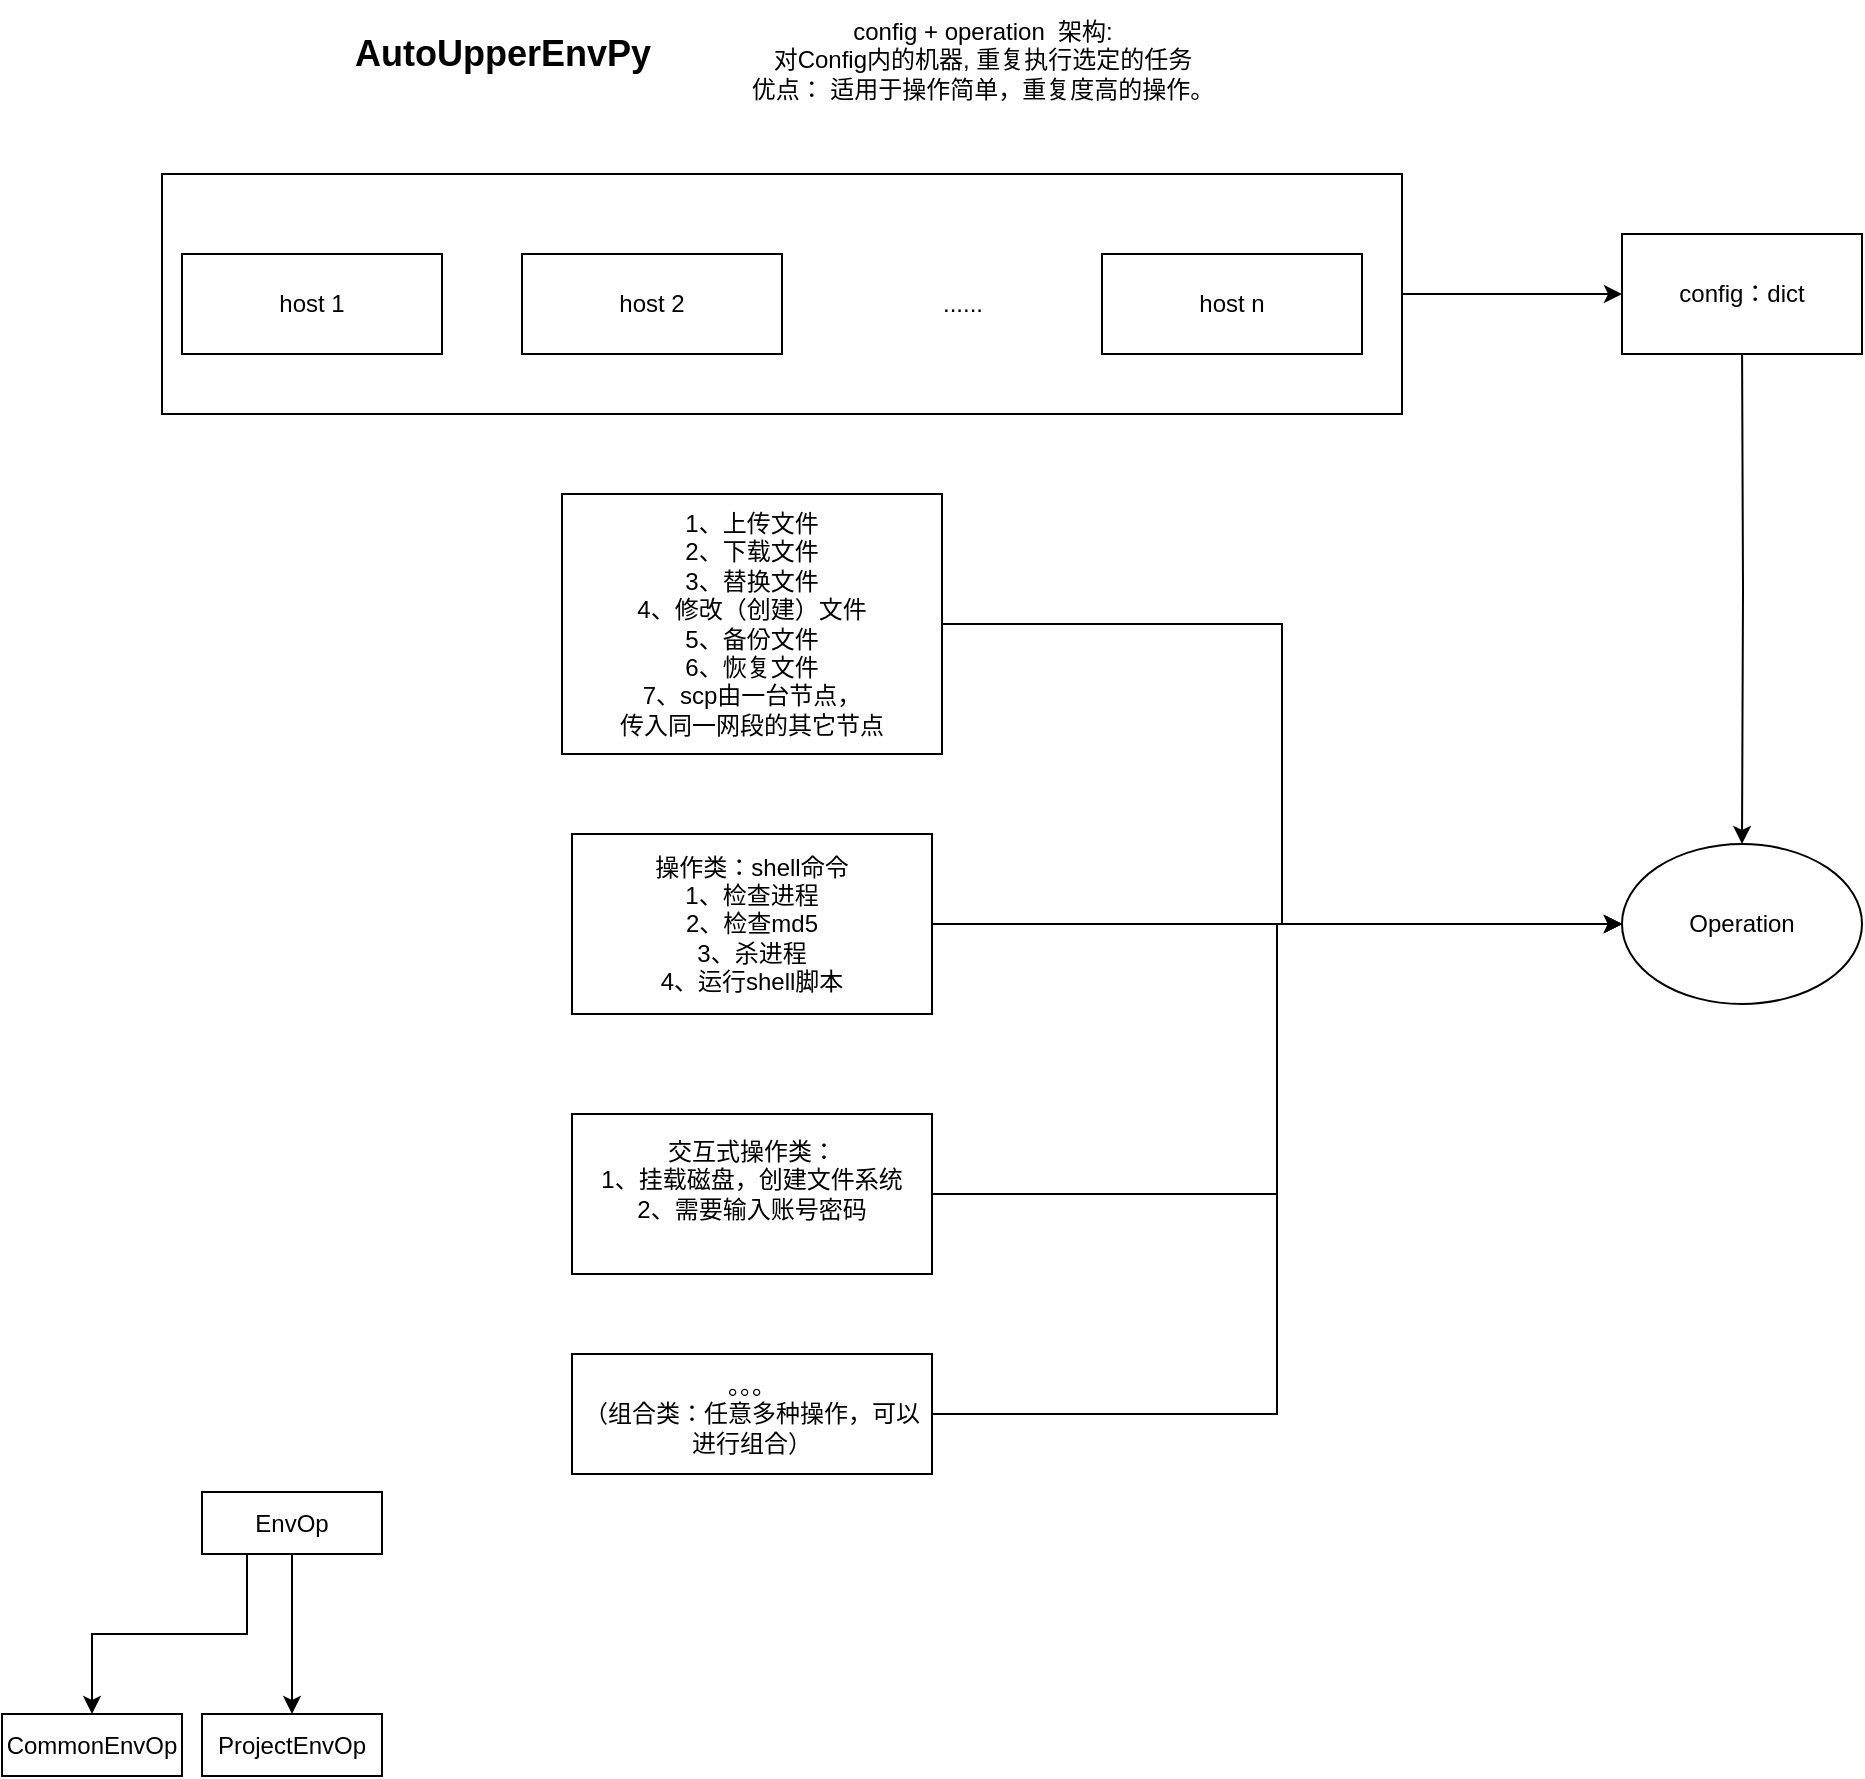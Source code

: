 <mxfile version="24.3.1" type="github">
  <diagram name="第 1 页" id="eWXddN8mTiqafnMkIH0A">
    <mxGraphModel dx="2629" dy="1111" grid="1" gridSize="10" guides="1" tooltips="1" connect="1" arrows="1" fold="1" page="1" pageScale="1" pageWidth="827" pageHeight="1169" math="0" shadow="0">
      <root>
        <mxCell id="0" />
        <mxCell id="1" parent="0" />
        <mxCell id="j0fL9U_XNabq70ZayVyc-7" style="edgeStyle=orthogonalEdgeStyle;rounded=0;orthogonalLoop=1;jettySize=auto;html=1;" parent="1" source="j0fL9U_XNabq70ZayVyc-5" target="j0fL9U_XNabq70ZayVyc-6" edge="1">
          <mxGeometry relative="1" as="geometry" />
        </mxCell>
        <mxCell id="j0fL9U_XNabq70ZayVyc-5" value="" style="rounded=0;whiteSpace=wrap;html=1;" parent="1" vertex="1">
          <mxGeometry x="-60" y="450" width="620" height="120" as="geometry" />
        </mxCell>
        <mxCell id="j0fL9U_XNabq70ZayVyc-1" value="host 1" style="rounded=0;whiteSpace=wrap;html=1;" parent="1" vertex="1">
          <mxGeometry x="-50" y="490" width="130" height="50" as="geometry" />
        </mxCell>
        <mxCell id="j0fL9U_XNabq70ZayVyc-2" value="host 2" style="rounded=0;whiteSpace=wrap;html=1;" parent="1" vertex="1">
          <mxGeometry x="120" y="490" width="130" height="50" as="geometry" />
        </mxCell>
        <mxCell id="j0fL9U_XNabq70ZayVyc-3" value="host n" style="rounded=0;whiteSpace=wrap;html=1;" parent="1" vertex="1">
          <mxGeometry x="410" y="490" width="130" height="50" as="geometry" />
        </mxCell>
        <mxCell id="j0fL9U_XNabq70ZayVyc-4" value="......" style="text;html=1;align=center;verticalAlign=middle;resizable=0;points=[];autosize=1;strokeColor=none;fillColor=none;" parent="1" vertex="1">
          <mxGeometry x="320" y="500" width="40" height="30" as="geometry" />
        </mxCell>
        <mxCell id="P2jQU-sOz0Nu1yAMH2Y4-11" style="edgeStyle=orthogonalEdgeStyle;rounded=0;orthogonalLoop=1;jettySize=auto;html=1;entryX=0.5;entryY=0;entryDx=0;entryDy=0;" parent="1" target="P2jQU-sOz0Nu1yAMH2Y4-6" edge="1">
          <mxGeometry relative="1" as="geometry">
            <mxPoint x="730" y="530" as="sourcePoint" />
          </mxGeometry>
        </mxCell>
        <mxCell id="j0fL9U_XNabq70ZayVyc-6" value="config：dict" style="rounded=0;whiteSpace=wrap;html=1;" parent="1" vertex="1">
          <mxGeometry x="670" y="480" width="120" height="60" as="geometry" />
        </mxCell>
        <mxCell id="P2jQU-sOz0Nu1yAMH2Y4-7" style="edgeStyle=orthogonalEdgeStyle;rounded=0;orthogonalLoop=1;jettySize=auto;html=1;entryX=0;entryY=0.5;entryDx=0;entryDy=0;" parent="1" source="j0fL9U_XNabq70ZayVyc-9" target="P2jQU-sOz0Nu1yAMH2Y4-6" edge="1">
          <mxGeometry relative="1" as="geometry">
            <mxPoint x="630" y="780" as="targetPoint" />
            <Array as="points">
              <mxPoint x="500" y="675" />
              <mxPoint x="500" y="825" />
            </Array>
          </mxGeometry>
        </mxCell>
        <mxCell id="j0fL9U_XNabq70ZayVyc-9" value="&lt;span style=&quot;text-wrap: nowrap;&quot;&gt;1、上传文件&lt;/span&gt;&lt;div style=&quot;border-color: var(--border-color); text-wrap: nowrap;&quot;&gt;2、下载文件&lt;/div&gt;&lt;div style=&quot;border-color: var(--border-color); text-wrap: nowrap;&quot;&gt;3、替换文件&lt;/div&gt;&lt;div style=&quot;border-color: var(--border-color); text-wrap: nowrap;&quot;&gt;4、修改（创建）文件&lt;/div&gt;&lt;div style=&quot;border-color: var(--border-color); text-wrap: nowrap;&quot;&gt;5、备份文件&lt;/div&gt;&lt;div style=&quot;border-color: var(--border-color); text-wrap: nowrap;&quot;&gt;6、恢复文件&lt;/div&gt;&lt;div style=&quot;border-color: var(--border-color); text-wrap: nowrap;&quot;&gt;7、scp由一台节点，&lt;/div&gt;&lt;div style=&quot;border-color: var(--border-color); text-wrap: nowrap;&quot;&gt;传入同一网段的其它节点&lt;/div&gt;" style="rounded=0;whiteSpace=wrap;html=1;" parent="1" vertex="1">
          <mxGeometry x="140" y="610" width="190" height="130" as="geometry" />
        </mxCell>
        <mxCell id="j0fL9U_XNabq70ZayVyc-12" value="&lt;div&gt;&lt;span style=&quot;text-wrap: wrap;&quot;&gt;&lt;br&gt;&lt;/span&gt;&lt;/div&gt;" style="text;html=1;align=center;verticalAlign=middle;resizable=0;points=[];autosize=1;strokeColor=none;fillColor=none;" parent="1" vertex="1">
          <mxGeometry x="310" y="695" width="20" height="30" as="geometry" />
        </mxCell>
        <mxCell id="P2jQU-sOz0Nu1yAMH2Y4-8" style="edgeStyle=orthogonalEdgeStyle;rounded=0;orthogonalLoop=1;jettySize=auto;html=1;" parent="1" source="j0fL9U_XNabq70ZayVyc-15" target="P2jQU-sOz0Nu1yAMH2Y4-6" edge="1">
          <mxGeometry relative="1" as="geometry" />
        </mxCell>
        <mxCell id="j0fL9U_XNabq70ZayVyc-15" value="操作类：shell命令&lt;div&gt;1、检查进程&lt;/div&gt;&lt;div&gt;2、检查md5&lt;/div&gt;&lt;div&gt;3、杀进程&lt;/div&gt;&lt;div&gt;4、运行shell脚本&lt;/div&gt;" style="rounded=0;whiteSpace=wrap;html=1;" parent="1" vertex="1">
          <mxGeometry x="145" y="780" width="180" height="90" as="geometry" />
        </mxCell>
        <mxCell id="P2jQU-sOz0Nu1yAMH2Y4-1" value="&lt;b&gt;&lt;font style=&quot;font-size: 18px;&quot;&gt;AutoUpperEnvPy&lt;/font&gt;&lt;/b&gt;" style="text;html=1;align=center;verticalAlign=middle;resizable=0;points=[];autosize=1;strokeColor=none;fillColor=none;" parent="1" vertex="1">
          <mxGeometry x="25" y="370" width="170" height="40" as="geometry" />
        </mxCell>
        <mxCell id="P2jQU-sOz0Nu1yAMH2Y4-9" style="edgeStyle=orthogonalEdgeStyle;rounded=0;orthogonalLoop=1;jettySize=auto;html=1;exitX=1;exitY=0.5;exitDx=0;exitDy=0;entryX=0;entryY=0.5;entryDx=0;entryDy=0;" parent="1" source="P2jQU-sOz0Nu1yAMH2Y4-3" target="P2jQU-sOz0Nu1yAMH2Y4-6" edge="1">
          <mxGeometry relative="1" as="geometry" />
        </mxCell>
        <mxCell id="P2jQU-sOz0Nu1yAMH2Y4-3" value="交互式操作类：&lt;div&gt;1、挂载磁盘，创建文件系统&lt;/div&gt;&lt;div&gt;2、需要输入账号密码&lt;/div&gt;&lt;div&gt;&lt;br&gt;&lt;/div&gt;" style="rounded=0;whiteSpace=wrap;html=1;" parent="1" vertex="1">
          <mxGeometry x="145" y="920" width="180" height="80" as="geometry" />
        </mxCell>
        <mxCell id="P2jQU-sOz0Nu1yAMH2Y4-10" style="edgeStyle=orthogonalEdgeStyle;rounded=0;orthogonalLoop=1;jettySize=auto;html=1;entryX=0;entryY=0.5;entryDx=0;entryDy=0;" parent="1" source="P2jQU-sOz0Nu1yAMH2Y4-4" target="P2jQU-sOz0Nu1yAMH2Y4-6" edge="1">
          <mxGeometry relative="1" as="geometry" />
        </mxCell>
        <mxCell id="P2jQU-sOz0Nu1yAMH2Y4-4" value="。。。&lt;div&gt;（组合类：任意多种操作，可以进行组合）&lt;/div&gt;" style="rounded=0;whiteSpace=wrap;html=1;" parent="1" vertex="1">
          <mxGeometry x="145" y="1040" width="180" height="60" as="geometry" />
        </mxCell>
        <mxCell id="P2jQU-sOz0Nu1yAMH2Y4-6" value="Operation" style="ellipse;whiteSpace=wrap;html=1;" parent="1" vertex="1">
          <mxGeometry x="670" y="785" width="120" height="80" as="geometry" />
        </mxCell>
        <mxCell id="P2jQU-sOz0Nu1yAMH2Y4-12" value="config + operation&amp;nbsp; 架构:&lt;div&gt;对Config内的机器, 重复执行选定的任务&lt;br&gt;&lt;div&gt;优点： 适用于操作简单，重复度高的操作。&lt;/div&gt;&lt;/div&gt;" style="text;html=1;align=center;verticalAlign=middle;resizable=0;points=[];autosize=1;strokeColor=none;fillColor=none;" parent="1" vertex="1">
          <mxGeometry x="225" y="363" width="250" height="60" as="geometry" />
        </mxCell>
        <mxCell id="djq5JXaleVEWkkbHnQkw-4" style="edgeStyle=orthogonalEdgeStyle;rounded=0;orthogonalLoop=1;jettySize=auto;html=1;entryX=0.5;entryY=0;entryDx=0;entryDy=0;" parent="1" source="djq5JXaleVEWkkbHnQkw-1" target="djq5JXaleVEWkkbHnQkw-3" edge="1">
          <mxGeometry relative="1" as="geometry">
            <Array as="points">
              <mxPoint x="5" y="1190" />
              <mxPoint x="5" y="1190" />
            </Array>
          </mxGeometry>
        </mxCell>
        <mxCell id="9FoJ86wHqEeSUaW44lU--3" style="edgeStyle=orthogonalEdgeStyle;rounded=0;orthogonalLoop=1;jettySize=auto;html=1;exitX=0.25;exitY=1;exitDx=0;exitDy=0;entryX=0.5;entryY=0;entryDx=0;entryDy=0;" edge="1" parent="1" source="djq5JXaleVEWkkbHnQkw-1" target="9FoJ86wHqEeSUaW44lU--1">
          <mxGeometry relative="1" as="geometry" />
        </mxCell>
        <mxCell id="djq5JXaleVEWkkbHnQkw-1" value="EnvOp" style="rounded=0;whiteSpace=wrap;html=1;" parent="1" vertex="1">
          <mxGeometry x="-40" y="1109" width="90" height="31" as="geometry" />
        </mxCell>
        <mxCell id="djq5JXaleVEWkkbHnQkw-3" value="ProjectEnvOp" style="rounded=0;whiteSpace=wrap;html=1;" parent="1" vertex="1">
          <mxGeometry x="-40" y="1220" width="90" height="31" as="geometry" />
        </mxCell>
        <mxCell id="9FoJ86wHqEeSUaW44lU--1" value="CommonEnvOp" style="rounded=0;whiteSpace=wrap;html=1;" vertex="1" parent="1">
          <mxGeometry x="-140" y="1220" width="90" height="31" as="geometry" />
        </mxCell>
      </root>
    </mxGraphModel>
  </diagram>
</mxfile>
